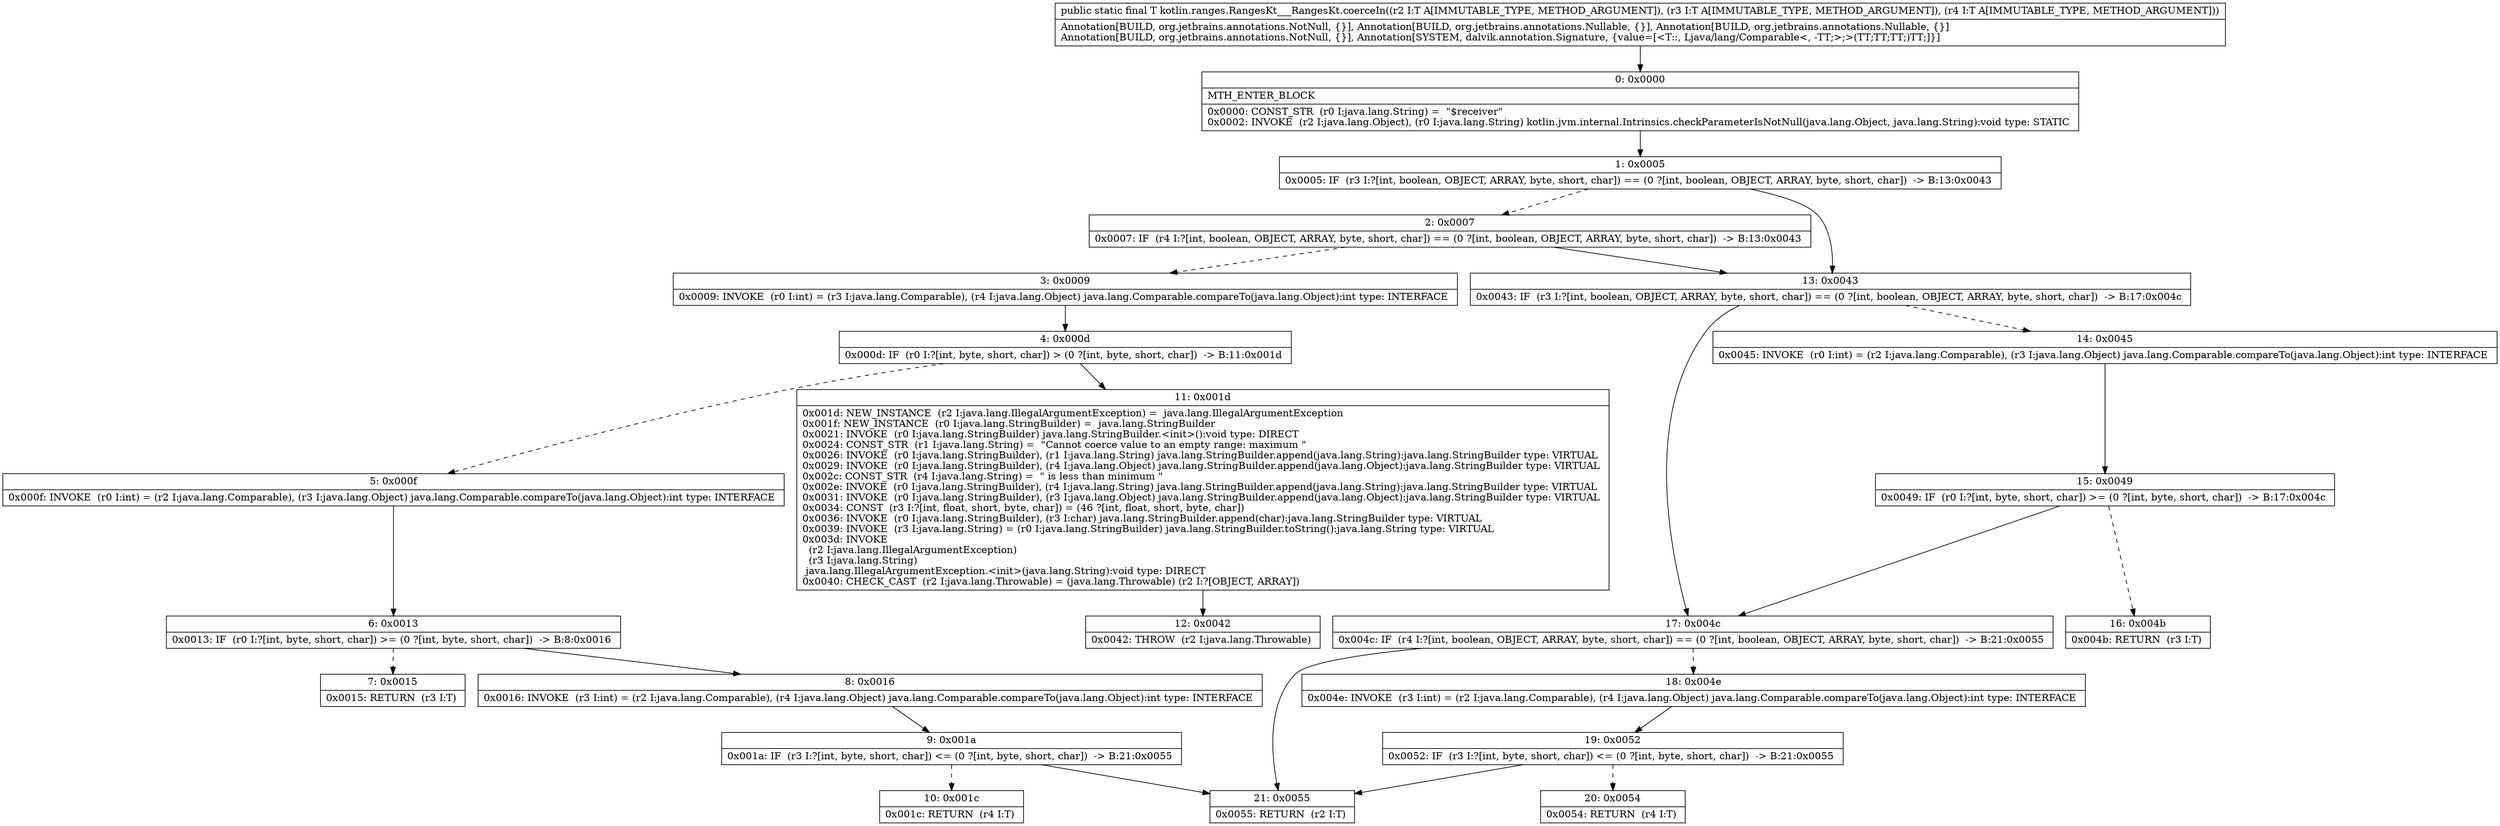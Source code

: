 digraph "CFG forkotlin.ranges.RangesKt___RangesKt.coerceIn(Ljava\/lang\/Comparable;Ljava\/lang\/Comparable;Ljava\/lang\/Comparable;)Ljava\/lang\/Comparable;" {
Node_0 [shape=record,label="{0\:\ 0x0000|MTH_ENTER_BLOCK\l|0x0000: CONST_STR  (r0 I:java.lang.String) =  \"$receiver\" \l0x0002: INVOKE  (r2 I:java.lang.Object), (r0 I:java.lang.String) kotlin.jvm.internal.Intrinsics.checkParameterIsNotNull(java.lang.Object, java.lang.String):void type: STATIC \l}"];
Node_1 [shape=record,label="{1\:\ 0x0005|0x0005: IF  (r3 I:?[int, boolean, OBJECT, ARRAY, byte, short, char]) == (0 ?[int, boolean, OBJECT, ARRAY, byte, short, char])  \-\> B:13:0x0043 \l}"];
Node_2 [shape=record,label="{2\:\ 0x0007|0x0007: IF  (r4 I:?[int, boolean, OBJECT, ARRAY, byte, short, char]) == (0 ?[int, boolean, OBJECT, ARRAY, byte, short, char])  \-\> B:13:0x0043 \l}"];
Node_3 [shape=record,label="{3\:\ 0x0009|0x0009: INVOKE  (r0 I:int) = (r3 I:java.lang.Comparable), (r4 I:java.lang.Object) java.lang.Comparable.compareTo(java.lang.Object):int type: INTERFACE \l}"];
Node_4 [shape=record,label="{4\:\ 0x000d|0x000d: IF  (r0 I:?[int, byte, short, char]) \> (0 ?[int, byte, short, char])  \-\> B:11:0x001d \l}"];
Node_5 [shape=record,label="{5\:\ 0x000f|0x000f: INVOKE  (r0 I:int) = (r2 I:java.lang.Comparable), (r3 I:java.lang.Object) java.lang.Comparable.compareTo(java.lang.Object):int type: INTERFACE \l}"];
Node_6 [shape=record,label="{6\:\ 0x0013|0x0013: IF  (r0 I:?[int, byte, short, char]) \>= (0 ?[int, byte, short, char])  \-\> B:8:0x0016 \l}"];
Node_7 [shape=record,label="{7\:\ 0x0015|0x0015: RETURN  (r3 I:T) \l}"];
Node_8 [shape=record,label="{8\:\ 0x0016|0x0016: INVOKE  (r3 I:int) = (r2 I:java.lang.Comparable), (r4 I:java.lang.Object) java.lang.Comparable.compareTo(java.lang.Object):int type: INTERFACE \l}"];
Node_9 [shape=record,label="{9\:\ 0x001a|0x001a: IF  (r3 I:?[int, byte, short, char]) \<= (0 ?[int, byte, short, char])  \-\> B:21:0x0055 \l}"];
Node_10 [shape=record,label="{10\:\ 0x001c|0x001c: RETURN  (r4 I:T) \l}"];
Node_11 [shape=record,label="{11\:\ 0x001d|0x001d: NEW_INSTANCE  (r2 I:java.lang.IllegalArgumentException) =  java.lang.IllegalArgumentException \l0x001f: NEW_INSTANCE  (r0 I:java.lang.StringBuilder) =  java.lang.StringBuilder \l0x0021: INVOKE  (r0 I:java.lang.StringBuilder) java.lang.StringBuilder.\<init\>():void type: DIRECT \l0x0024: CONST_STR  (r1 I:java.lang.String) =  \"Cannot coerce value to an empty range: maximum \" \l0x0026: INVOKE  (r0 I:java.lang.StringBuilder), (r1 I:java.lang.String) java.lang.StringBuilder.append(java.lang.String):java.lang.StringBuilder type: VIRTUAL \l0x0029: INVOKE  (r0 I:java.lang.StringBuilder), (r4 I:java.lang.Object) java.lang.StringBuilder.append(java.lang.Object):java.lang.StringBuilder type: VIRTUAL \l0x002c: CONST_STR  (r4 I:java.lang.String) =  \" is less than minimum \" \l0x002e: INVOKE  (r0 I:java.lang.StringBuilder), (r4 I:java.lang.String) java.lang.StringBuilder.append(java.lang.String):java.lang.StringBuilder type: VIRTUAL \l0x0031: INVOKE  (r0 I:java.lang.StringBuilder), (r3 I:java.lang.Object) java.lang.StringBuilder.append(java.lang.Object):java.lang.StringBuilder type: VIRTUAL \l0x0034: CONST  (r3 I:?[int, float, short, byte, char]) = (46 ?[int, float, short, byte, char]) \l0x0036: INVOKE  (r0 I:java.lang.StringBuilder), (r3 I:char) java.lang.StringBuilder.append(char):java.lang.StringBuilder type: VIRTUAL \l0x0039: INVOKE  (r3 I:java.lang.String) = (r0 I:java.lang.StringBuilder) java.lang.StringBuilder.toString():java.lang.String type: VIRTUAL \l0x003d: INVOKE  \l  (r2 I:java.lang.IllegalArgumentException)\l  (r3 I:java.lang.String)\l java.lang.IllegalArgumentException.\<init\>(java.lang.String):void type: DIRECT \l0x0040: CHECK_CAST  (r2 I:java.lang.Throwable) = (java.lang.Throwable) (r2 I:?[OBJECT, ARRAY]) \l}"];
Node_12 [shape=record,label="{12\:\ 0x0042|0x0042: THROW  (r2 I:java.lang.Throwable) \l}"];
Node_13 [shape=record,label="{13\:\ 0x0043|0x0043: IF  (r3 I:?[int, boolean, OBJECT, ARRAY, byte, short, char]) == (0 ?[int, boolean, OBJECT, ARRAY, byte, short, char])  \-\> B:17:0x004c \l}"];
Node_14 [shape=record,label="{14\:\ 0x0045|0x0045: INVOKE  (r0 I:int) = (r2 I:java.lang.Comparable), (r3 I:java.lang.Object) java.lang.Comparable.compareTo(java.lang.Object):int type: INTERFACE \l}"];
Node_15 [shape=record,label="{15\:\ 0x0049|0x0049: IF  (r0 I:?[int, byte, short, char]) \>= (0 ?[int, byte, short, char])  \-\> B:17:0x004c \l}"];
Node_16 [shape=record,label="{16\:\ 0x004b|0x004b: RETURN  (r3 I:T) \l}"];
Node_17 [shape=record,label="{17\:\ 0x004c|0x004c: IF  (r4 I:?[int, boolean, OBJECT, ARRAY, byte, short, char]) == (0 ?[int, boolean, OBJECT, ARRAY, byte, short, char])  \-\> B:21:0x0055 \l}"];
Node_18 [shape=record,label="{18\:\ 0x004e|0x004e: INVOKE  (r3 I:int) = (r2 I:java.lang.Comparable), (r4 I:java.lang.Object) java.lang.Comparable.compareTo(java.lang.Object):int type: INTERFACE \l}"];
Node_19 [shape=record,label="{19\:\ 0x0052|0x0052: IF  (r3 I:?[int, byte, short, char]) \<= (0 ?[int, byte, short, char])  \-\> B:21:0x0055 \l}"];
Node_20 [shape=record,label="{20\:\ 0x0054|0x0054: RETURN  (r4 I:T) \l}"];
Node_21 [shape=record,label="{21\:\ 0x0055|0x0055: RETURN  (r2 I:T) \l}"];
MethodNode[shape=record,label="{public static final T kotlin.ranges.RangesKt___RangesKt.coerceIn((r2 I:T A[IMMUTABLE_TYPE, METHOD_ARGUMENT]), (r3 I:T A[IMMUTABLE_TYPE, METHOD_ARGUMENT]), (r4 I:T A[IMMUTABLE_TYPE, METHOD_ARGUMENT]))  | Annotation[BUILD, org.jetbrains.annotations.NotNull, \{\}], Annotation[BUILD, org.jetbrains.annotations.Nullable, \{\}], Annotation[BUILD, org.jetbrains.annotations.Nullable, \{\}]\lAnnotation[BUILD, org.jetbrains.annotations.NotNull, \{\}], Annotation[SYSTEM, dalvik.annotation.Signature, \{value=[\<T::, Ljava\/lang\/Comparable\<, \-TT;\>;\>(TT;TT;TT;)TT;]\}]\l}"];
MethodNode -> Node_0;
Node_0 -> Node_1;
Node_1 -> Node_2[style=dashed];
Node_1 -> Node_13;
Node_2 -> Node_3[style=dashed];
Node_2 -> Node_13;
Node_3 -> Node_4;
Node_4 -> Node_5[style=dashed];
Node_4 -> Node_11;
Node_5 -> Node_6;
Node_6 -> Node_7[style=dashed];
Node_6 -> Node_8;
Node_8 -> Node_9;
Node_9 -> Node_10[style=dashed];
Node_9 -> Node_21;
Node_11 -> Node_12;
Node_13 -> Node_14[style=dashed];
Node_13 -> Node_17;
Node_14 -> Node_15;
Node_15 -> Node_16[style=dashed];
Node_15 -> Node_17;
Node_17 -> Node_18[style=dashed];
Node_17 -> Node_21;
Node_18 -> Node_19;
Node_19 -> Node_20[style=dashed];
Node_19 -> Node_21;
}

